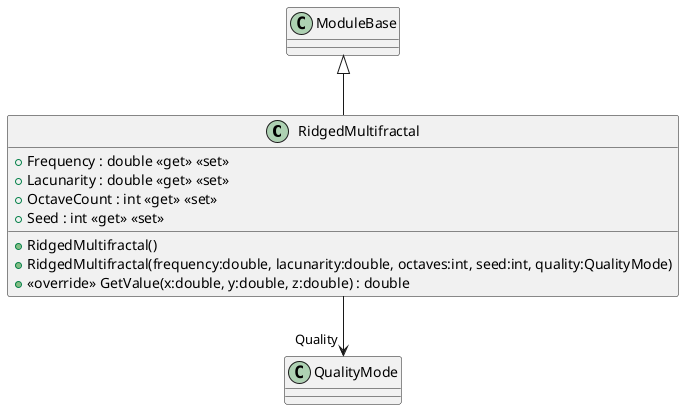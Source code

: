 @startuml
class RidgedMultifractal {
    + Frequency : double <<get>> <<set>>
    + Lacunarity : double <<get>> <<set>>
    + OctaveCount : int <<get>> <<set>>
    + Seed : int <<get>> <<set>>
    + RidgedMultifractal()
    + RidgedMultifractal(frequency:double, lacunarity:double, octaves:int, seed:int, quality:QualityMode)
    + <<override>> GetValue(x:double, y:double, z:double) : double
}
ModuleBase <|-- RidgedMultifractal
RidgedMultifractal --> "Quality" QualityMode
@enduml
